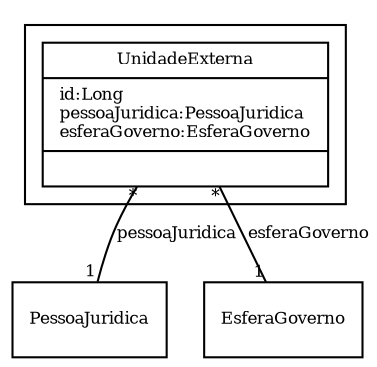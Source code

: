 digraph G{
fontname = "Times-Roman"
fontsize = 8

node [
        fontname = "Times-Roman"
        fontsize = 8
        shape = "record"
]

edge [
        fontname = "Times-Roman"
        fontsize = 8
]

subgraph clusterUNIDADE_EXTERNA
{
UnidadeExterna [label = "{UnidadeExterna|id:Long\lpessoaJuridica:PessoaJuridica\lesferaGoverno:EsferaGoverno\l|\l}"]
}
edge [arrowhead = "none" headlabel = "1" taillabel = "*"] UnidadeExterna -> PessoaJuridica [label = "pessoaJuridica"]
edge [arrowhead = "none" headlabel = "1" taillabel = "*"] UnidadeExterna -> EsferaGoverno [label = "esferaGoverno"]
}
